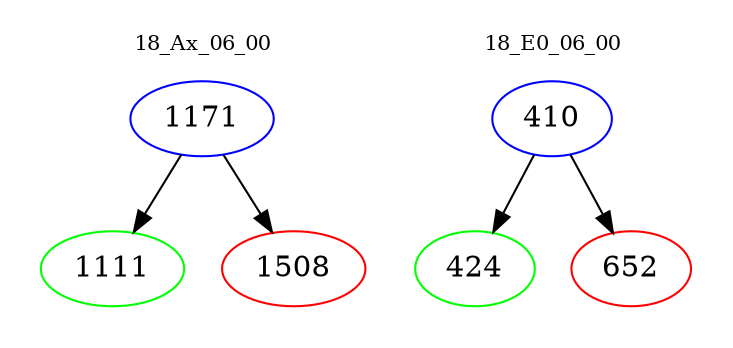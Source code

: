 digraph{
subgraph cluster_0 {
color = white
label = "18_Ax_06_00";
fontsize=10;
T0_1171 [label="1171", color="blue"]
T0_1171 -> T0_1111 [color="black"]
T0_1111 [label="1111", color="green"]
T0_1171 -> T0_1508 [color="black"]
T0_1508 [label="1508", color="red"]
}
subgraph cluster_1 {
color = white
label = "18_E0_06_00";
fontsize=10;
T1_410 [label="410", color="blue"]
T1_410 -> T1_424 [color="black"]
T1_424 [label="424", color="green"]
T1_410 -> T1_652 [color="black"]
T1_652 [label="652", color="red"]
}
}
